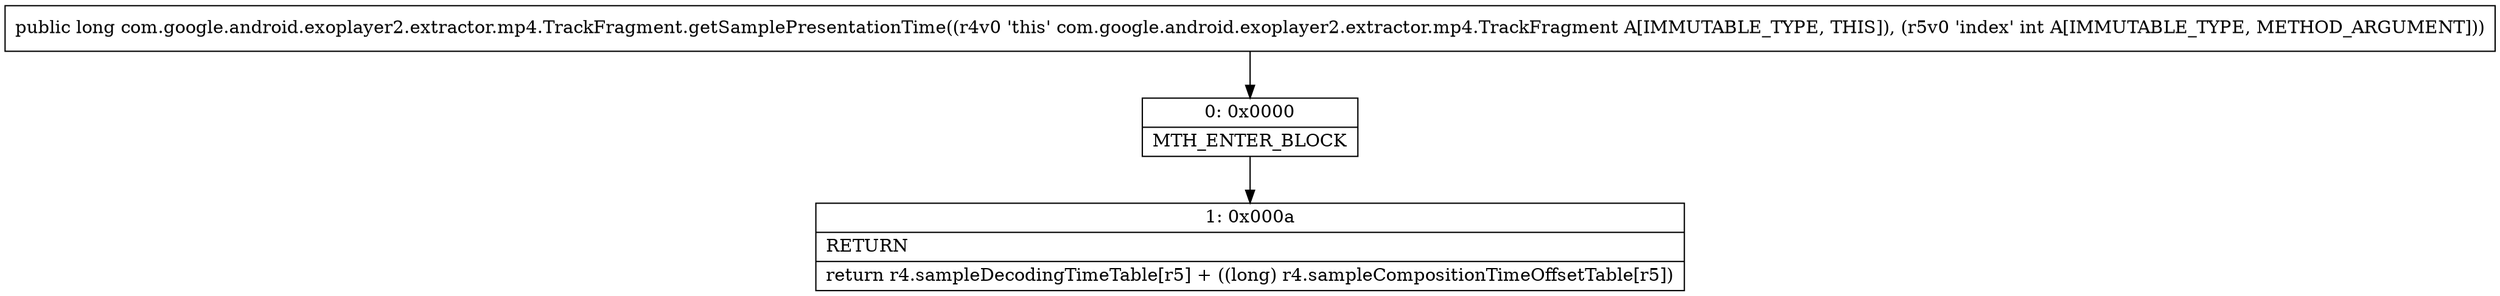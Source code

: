 digraph "CFG forcom.google.android.exoplayer2.extractor.mp4.TrackFragment.getSamplePresentationTime(I)J" {
Node_0 [shape=record,label="{0\:\ 0x0000|MTH_ENTER_BLOCK\l}"];
Node_1 [shape=record,label="{1\:\ 0x000a|RETURN\l|return r4.sampleDecodingTimeTable[r5] + ((long) r4.sampleCompositionTimeOffsetTable[r5])\l}"];
MethodNode[shape=record,label="{public long com.google.android.exoplayer2.extractor.mp4.TrackFragment.getSamplePresentationTime((r4v0 'this' com.google.android.exoplayer2.extractor.mp4.TrackFragment A[IMMUTABLE_TYPE, THIS]), (r5v0 'index' int A[IMMUTABLE_TYPE, METHOD_ARGUMENT])) }"];
MethodNode -> Node_0;
Node_0 -> Node_1;
}

